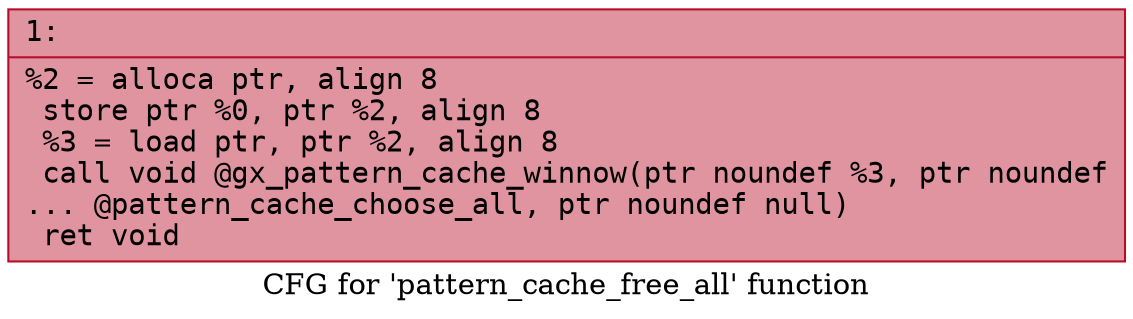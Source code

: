 digraph "CFG for 'pattern_cache_free_all' function" {
	label="CFG for 'pattern_cache_free_all' function";

	Node0x600002d26440 [shape=record,color="#b70d28ff", style=filled, fillcolor="#b70d2870" fontname="Courier",label="{1:\l|  %2 = alloca ptr, align 8\l  store ptr %0, ptr %2, align 8\l  %3 = load ptr, ptr %2, align 8\l  call void @gx_pattern_cache_winnow(ptr noundef %3, ptr noundef\l... @pattern_cache_choose_all, ptr noundef null)\l  ret void\l}"];
}
